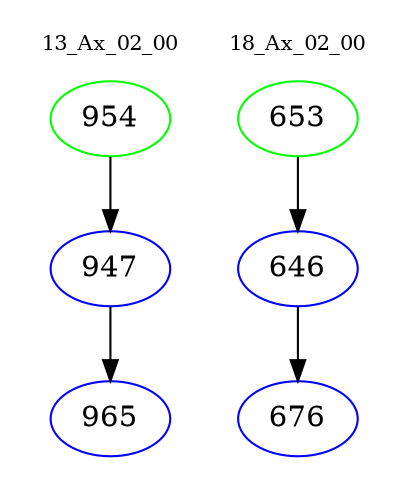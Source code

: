 digraph{
subgraph cluster_0 {
color = white
label = "13_Ax_02_00";
fontsize=10;
T0_954 [label="954", color="green"]
T0_954 -> T0_947 [color="black"]
T0_947 [label="947", color="blue"]
T0_947 -> T0_965 [color="black"]
T0_965 [label="965", color="blue"]
}
subgraph cluster_1 {
color = white
label = "18_Ax_02_00";
fontsize=10;
T1_653 [label="653", color="green"]
T1_653 -> T1_646 [color="black"]
T1_646 [label="646", color="blue"]
T1_646 -> T1_676 [color="black"]
T1_676 [label="676", color="blue"]
}
}

